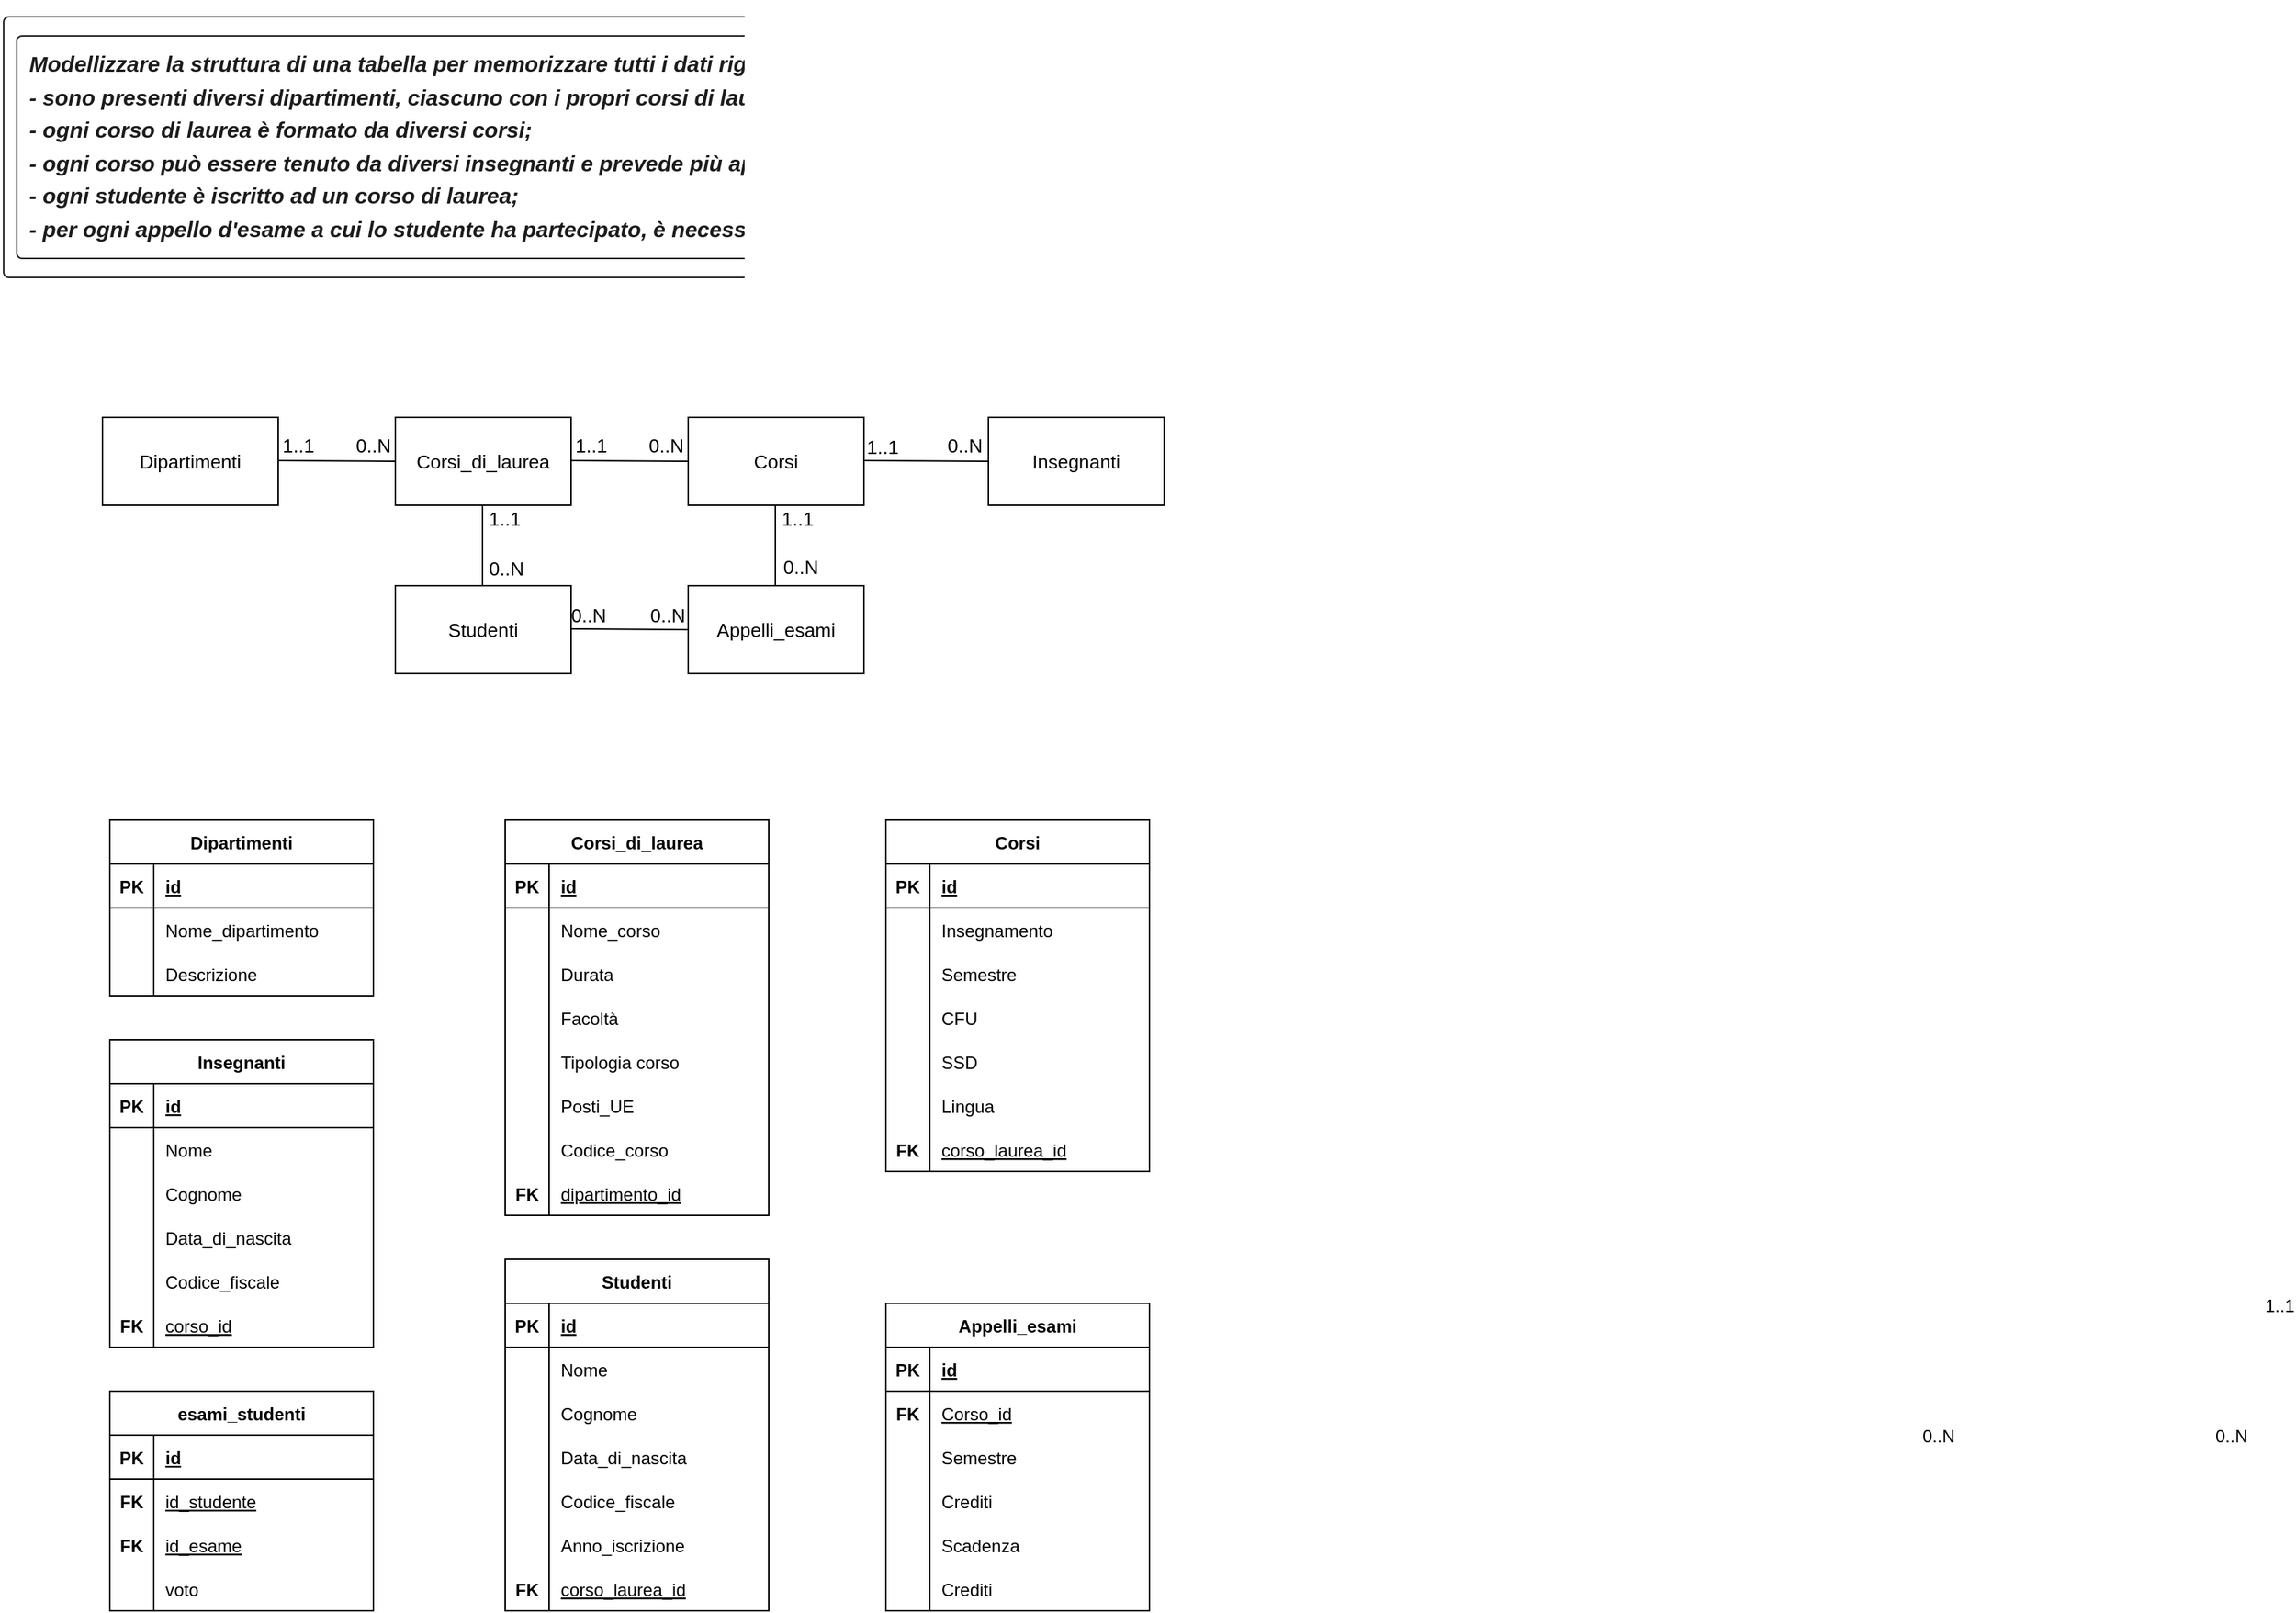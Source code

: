 <mxfile version="16.2.4" type="github"><diagram id="3vJoPEsGkjB1TqXVkIQj" name="Page-1"><mxGraphModel dx="1422" dy="705" grid="1" gridSize="10" guides="1" tooltips="1" connect="1" arrows="1" fold="1" page="1" pageScale="1" pageWidth="827" pageHeight="1169" math="0" shadow="0"><root><mxCell id="0"/><mxCell id="1" parent="0"/><mxCell id="lKMmhlpcM8oEDnLQY3LL-1" value="Dipartimenti" style="rounded=0;whiteSpace=wrap;html=1;fontSize=13;" vertex="1" parent="1"><mxGeometry x="125" y="285" width="120" height="60" as="geometry"/></mxCell><mxCell id="lKMmhlpcM8oEDnLQY3LL-2" value="Corsi" style="rounded=0;whiteSpace=wrap;html=1;fontSize=13;" vertex="1" parent="1"><mxGeometry x="525" y="285" width="120" height="60" as="geometry"/></mxCell><mxCell id="lKMmhlpcM8oEDnLQY3LL-3" value="Corsi_di_laurea" style="rounded=0;whiteSpace=wrap;html=1;fontSize=13;" vertex="1" parent="1"><mxGeometry x="325" y="285" width="120" height="60" as="geometry"/></mxCell><mxCell id="lKMmhlpcM8oEDnLQY3LL-4" value="Insegnanti" style="rounded=0;whiteSpace=wrap;html=1;fontSize=13;" vertex="1" parent="1"><mxGeometry x="730" y="285" width="120" height="60" as="geometry"/></mxCell><mxCell id="lKMmhlpcM8oEDnLQY3LL-8" value="" style="endArrow=none;html=1;rounded=0;fontSize=13;" edge="1" parent="1"><mxGeometry relative="1" as="geometry"><mxPoint x="245" y="314.5" as="sourcePoint"/><mxPoint x="325" y="315" as="targetPoint"/></mxGeometry></mxCell><mxCell id="lKMmhlpcM8oEDnLQY3LL-9" value="1..1" style="resizable=0;html=1;align=left;verticalAlign=bottom;fontSize=13;" connectable="0" vertex="1" parent="lKMmhlpcM8oEDnLQY3LL-8"><mxGeometry x="-1" relative="1" as="geometry"><mxPoint x="1" as="offset"/></mxGeometry></mxCell><mxCell id="lKMmhlpcM8oEDnLQY3LL-10" value="0..N" style="resizable=0;html=1;align=right;verticalAlign=bottom;fontSize=13;" connectable="0" vertex="1" parent="lKMmhlpcM8oEDnLQY3LL-8"><mxGeometry x="1" relative="1" as="geometry"><mxPoint x="-2" as="offset"/></mxGeometry></mxCell><mxCell id="lKMmhlpcM8oEDnLQY3LL-11" value="" style="endArrow=none;html=1;rounded=0;entryX=0;entryY=0.5;entryDx=0;entryDy=0;fontSize=13;" edge="1" parent="1" target="lKMmhlpcM8oEDnLQY3LL-4"><mxGeometry relative="1" as="geometry"><mxPoint x="645" y="314.5" as="sourcePoint"/><mxPoint x="725" y="315" as="targetPoint"/></mxGeometry></mxCell><mxCell id="lKMmhlpcM8oEDnLQY3LL-12" value="1..1" style="resizable=0;html=1;align=left;verticalAlign=bottom;" connectable="0" vertex="1" parent="lKMmhlpcM8oEDnLQY3LL-11"><mxGeometry x="-1" relative="1" as="geometry"><mxPoint x="955" y="586" as="offset"/></mxGeometry></mxCell><mxCell id="lKMmhlpcM8oEDnLQY3LL-13" value="0..N" style="resizable=0;html=1;align=right;verticalAlign=bottom;fontSize=13;" connectable="0" vertex="1" parent="lKMmhlpcM8oEDnLQY3LL-11"><mxGeometry x="1" relative="1" as="geometry"><mxPoint x="-3" as="offset"/></mxGeometry></mxCell><mxCell id="lKMmhlpcM8oEDnLQY3LL-14" value="" style="endArrow=none;html=1;rounded=0;fontSize=13;" edge="1" parent="1"><mxGeometry relative="1" as="geometry"><mxPoint x="445" y="314.5" as="sourcePoint"/><mxPoint x="525" y="315" as="targetPoint"/></mxGeometry></mxCell><mxCell id="lKMmhlpcM8oEDnLQY3LL-15" value="1..1" style="resizable=0;html=1;align=left;verticalAlign=bottom;fontSize=13;" connectable="0" vertex="1" parent="lKMmhlpcM8oEDnLQY3LL-14"><mxGeometry x="-1" relative="1" as="geometry"><mxPoint x="1" as="offset"/></mxGeometry></mxCell><mxCell id="lKMmhlpcM8oEDnLQY3LL-16" value="0..N" style="resizable=0;html=1;align=right;verticalAlign=bottom;fontSize=13;" connectable="0" vertex="1" parent="lKMmhlpcM8oEDnLQY3LL-14"><mxGeometry x="1" relative="1" as="geometry"><mxPoint x="-2" as="offset"/></mxGeometry></mxCell><mxCell id="lKMmhlpcM8oEDnLQY3LL-17" value="Dipartimenti" style="shape=table;startSize=30;container=1;collapsible=1;childLayout=tableLayout;fixedRows=1;rowLines=0;fontStyle=1;align=center;resizeLast=1;" vertex="1" parent="1"><mxGeometry x="130" y="560" width="180" height="120" as="geometry"/></mxCell><mxCell id="lKMmhlpcM8oEDnLQY3LL-18" value="" style="shape=tableRow;horizontal=0;startSize=0;swimlaneHead=0;swimlaneBody=0;fillColor=none;collapsible=0;dropTarget=0;points=[[0,0.5],[1,0.5]];portConstraint=eastwest;top=0;left=0;right=0;bottom=1;" vertex="1" parent="lKMmhlpcM8oEDnLQY3LL-17"><mxGeometry y="30" width="180" height="30" as="geometry"/></mxCell><mxCell id="lKMmhlpcM8oEDnLQY3LL-19" value="PK" style="shape=partialRectangle;connectable=0;fillColor=none;top=0;left=0;bottom=0;right=0;fontStyle=1;overflow=hidden;" vertex="1" parent="lKMmhlpcM8oEDnLQY3LL-18"><mxGeometry width="30" height="30" as="geometry"><mxRectangle width="30" height="30" as="alternateBounds"/></mxGeometry></mxCell><mxCell id="lKMmhlpcM8oEDnLQY3LL-20" value="id" style="shape=partialRectangle;connectable=0;fillColor=none;top=0;left=0;bottom=0;right=0;align=left;spacingLeft=6;fontStyle=5;overflow=hidden;" vertex="1" parent="lKMmhlpcM8oEDnLQY3LL-18"><mxGeometry x="30" width="150" height="30" as="geometry"><mxRectangle width="150" height="30" as="alternateBounds"/></mxGeometry></mxCell><mxCell id="lKMmhlpcM8oEDnLQY3LL-21" value="" style="shape=tableRow;horizontal=0;startSize=0;swimlaneHead=0;swimlaneBody=0;fillColor=none;collapsible=0;dropTarget=0;points=[[0,0.5],[1,0.5]];portConstraint=eastwest;top=0;left=0;right=0;bottom=0;" vertex="1" parent="lKMmhlpcM8oEDnLQY3LL-17"><mxGeometry y="60" width="180" height="30" as="geometry"/></mxCell><mxCell id="lKMmhlpcM8oEDnLQY3LL-22" value="" style="shape=partialRectangle;connectable=0;fillColor=none;top=0;left=0;bottom=0;right=0;editable=1;overflow=hidden;" vertex="1" parent="lKMmhlpcM8oEDnLQY3LL-21"><mxGeometry width="30" height="30" as="geometry"><mxRectangle width="30" height="30" as="alternateBounds"/></mxGeometry></mxCell><mxCell id="lKMmhlpcM8oEDnLQY3LL-23" value="Nome_dipartimento" style="shape=partialRectangle;connectable=0;fillColor=none;top=0;left=0;bottom=0;right=0;align=left;spacingLeft=6;overflow=hidden;" vertex="1" parent="lKMmhlpcM8oEDnLQY3LL-21"><mxGeometry x="30" width="150" height="30" as="geometry"><mxRectangle width="150" height="30" as="alternateBounds"/></mxGeometry></mxCell><mxCell id="lKMmhlpcM8oEDnLQY3LL-24" value="" style="shape=tableRow;horizontal=0;startSize=0;swimlaneHead=0;swimlaneBody=0;fillColor=none;collapsible=0;dropTarget=0;points=[[0,0.5],[1,0.5]];portConstraint=eastwest;top=0;left=0;right=0;bottom=0;" vertex="1" parent="lKMmhlpcM8oEDnLQY3LL-17"><mxGeometry y="90" width="180" height="30" as="geometry"/></mxCell><mxCell id="lKMmhlpcM8oEDnLQY3LL-25" value="" style="shape=partialRectangle;connectable=0;fillColor=none;top=0;left=0;bottom=0;right=0;editable=1;overflow=hidden;" vertex="1" parent="lKMmhlpcM8oEDnLQY3LL-24"><mxGeometry width="30" height="30" as="geometry"><mxRectangle width="30" height="30" as="alternateBounds"/></mxGeometry></mxCell><mxCell id="lKMmhlpcM8oEDnLQY3LL-26" value="Descrizione" style="shape=partialRectangle;connectable=0;fillColor=none;top=0;left=0;bottom=0;right=0;align=left;spacingLeft=6;overflow=hidden;" vertex="1" parent="lKMmhlpcM8oEDnLQY3LL-24"><mxGeometry x="30" width="150" height="30" as="geometry"><mxRectangle width="150" height="30" as="alternateBounds"/></mxGeometry></mxCell><mxCell id="lKMmhlpcM8oEDnLQY3LL-30" value="Corsi_di_laurea" style="shape=table;startSize=30;container=1;collapsible=1;childLayout=tableLayout;fixedRows=1;rowLines=0;fontStyle=1;align=center;resizeLast=1;" vertex="1" parent="1"><mxGeometry x="400" y="560" width="180" height="270" as="geometry"/></mxCell><mxCell id="lKMmhlpcM8oEDnLQY3LL-31" value="" style="shape=tableRow;horizontal=0;startSize=0;swimlaneHead=0;swimlaneBody=0;fillColor=none;collapsible=0;dropTarget=0;points=[[0,0.5],[1,0.5]];portConstraint=eastwest;top=0;left=0;right=0;bottom=1;" vertex="1" parent="lKMmhlpcM8oEDnLQY3LL-30"><mxGeometry y="30" width="180" height="30" as="geometry"/></mxCell><mxCell id="lKMmhlpcM8oEDnLQY3LL-32" value="PK" style="shape=partialRectangle;connectable=0;fillColor=none;top=0;left=0;bottom=0;right=0;fontStyle=1;overflow=hidden;" vertex="1" parent="lKMmhlpcM8oEDnLQY3LL-31"><mxGeometry width="30" height="30" as="geometry"><mxRectangle width="30" height="30" as="alternateBounds"/></mxGeometry></mxCell><mxCell id="lKMmhlpcM8oEDnLQY3LL-33" value="id" style="shape=partialRectangle;connectable=0;fillColor=none;top=0;left=0;bottom=0;right=0;align=left;spacingLeft=6;fontStyle=5;overflow=hidden;" vertex="1" parent="lKMmhlpcM8oEDnLQY3LL-31"><mxGeometry x="30" width="150" height="30" as="geometry"><mxRectangle width="150" height="30" as="alternateBounds"/></mxGeometry></mxCell><mxCell id="lKMmhlpcM8oEDnLQY3LL-34" value="" style="shape=tableRow;horizontal=0;startSize=0;swimlaneHead=0;swimlaneBody=0;fillColor=none;collapsible=0;dropTarget=0;points=[[0,0.5],[1,0.5]];portConstraint=eastwest;top=0;left=0;right=0;bottom=0;" vertex="1" parent="lKMmhlpcM8oEDnLQY3LL-30"><mxGeometry y="60" width="180" height="30" as="geometry"/></mxCell><mxCell id="lKMmhlpcM8oEDnLQY3LL-35" value="" style="shape=partialRectangle;connectable=0;fillColor=none;top=0;left=0;bottom=0;right=0;editable=1;overflow=hidden;" vertex="1" parent="lKMmhlpcM8oEDnLQY3LL-34"><mxGeometry width="30" height="30" as="geometry"><mxRectangle width="30" height="30" as="alternateBounds"/></mxGeometry></mxCell><mxCell id="lKMmhlpcM8oEDnLQY3LL-36" value="Nome_corso" style="shape=partialRectangle;connectable=0;fillColor=none;top=0;left=0;bottom=0;right=0;align=left;spacingLeft=6;overflow=hidden;" vertex="1" parent="lKMmhlpcM8oEDnLQY3LL-34"><mxGeometry x="30" width="150" height="30" as="geometry"><mxRectangle width="150" height="30" as="alternateBounds"/></mxGeometry></mxCell><mxCell id="lKMmhlpcM8oEDnLQY3LL-37" value="" style="shape=tableRow;horizontal=0;startSize=0;swimlaneHead=0;swimlaneBody=0;fillColor=none;collapsible=0;dropTarget=0;points=[[0,0.5],[1,0.5]];portConstraint=eastwest;top=0;left=0;right=0;bottom=0;" vertex="1" parent="lKMmhlpcM8oEDnLQY3LL-30"><mxGeometry y="90" width="180" height="30" as="geometry"/></mxCell><mxCell id="lKMmhlpcM8oEDnLQY3LL-38" value="" style="shape=partialRectangle;connectable=0;fillColor=none;top=0;left=0;bottom=0;right=0;editable=1;overflow=hidden;" vertex="1" parent="lKMmhlpcM8oEDnLQY3LL-37"><mxGeometry width="30" height="30" as="geometry"><mxRectangle width="30" height="30" as="alternateBounds"/></mxGeometry></mxCell><mxCell id="lKMmhlpcM8oEDnLQY3LL-39" value="Durata" style="shape=partialRectangle;connectable=0;fillColor=none;top=0;left=0;bottom=0;right=0;align=left;spacingLeft=6;overflow=hidden;" vertex="1" parent="lKMmhlpcM8oEDnLQY3LL-37"><mxGeometry x="30" width="150" height="30" as="geometry"><mxRectangle width="150" height="30" as="alternateBounds"/></mxGeometry></mxCell><mxCell id="lKMmhlpcM8oEDnLQY3LL-40" value="" style="shape=tableRow;horizontal=0;startSize=0;swimlaneHead=0;swimlaneBody=0;fillColor=none;collapsible=0;dropTarget=0;points=[[0,0.5],[1,0.5]];portConstraint=eastwest;top=0;left=0;right=0;bottom=0;" vertex="1" parent="lKMmhlpcM8oEDnLQY3LL-30"><mxGeometry y="120" width="180" height="30" as="geometry"/></mxCell><mxCell id="lKMmhlpcM8oEDnLQY3LL-41" value="" style="shape=partialRectangle;connectable=0;fillColor=none;top=0;left=0;bottom=0;right=0;editable=1;overflow=hidden;" vertex="1" parent="lKMmhlpcM8oEDnLQY3LL-40"><mxGeometry width="30" height="30" as="geometry"><mxRectangle width="30" height="30" as="alternateBounds"/></mxGeometry></mxCell><mxCell id="lKMmhlpcM8oEDnLQY3LL-42" value="Facoltà" style="shape=partialRectangle;connectable=0;fillColor=none;top=0;left=0;bottom=0;right=0;align=left;spacingLeft=6;overflow=hidden;" vertex="1" parent="lKMmhlpcM8oEDnLQY3LL-40"><mxGeometry x="30" width="150" height="30" as="geometry"><mxRectangle width="150" height="30" as="alternateBounds"/></mxGeometry></mxCell><mxCell id="lKMmhlpcM8oEDnLQY3LL-153" value="" style="shape=tableRow;horizontal=0;startSize=0;swimlaneHead=0;swimlaneBody=0;fillColor=none;collapsible=0;dropTarget=0;points=[[0,0.5],[1,0.5]];portConstraint=eastwest;top=0;left=0;right=0;bottom=0;" vertex="1" parent="lKMmhlpcM8oEDnLQY3LL-30"><mxGeometry y="150" width="180" height="30" as="geometry"/></mxCell><mxCell id="lKMmhlpcM8oEDnLQY3LL-154" value="" style="shape=partialRectangle;connectable=0;fillColor=none;top=0;left=0;bottom=0;right=0;editable=1;overflow=hidden;" vertex="1" parent="lKMmhlpcM8oEDnLQY3LL-153"><mxGeometry width="30" height="30" as="geometry"><mxRectangle width="30" height="30" as="alternateBounds"/></mxGeometry></mxCell><mxCell id="lKMmhlpcM8oEDnLQY3LL-155" value="Tipologia corso" style="shape=partialRectangle;connectable=0;fillColor=none;top=0;left=0;bottom=0;right=0;align=left;spacingLeft=6;overflow=hidden;" vertex="1" parent="lKMmhlpcM8oEDnLQY3LL-153"><mxGeometry x="30" width="150" height="30" as="geometry"><mxRectangle width="150" height="30" as="alternateBounds"/></mxGeometry></mxCell><mxCell id="lKMmhlpcM8oEDnLQY3LL-156" value="" style="shape=tableRow;horizontal=0;startSize=0;swimlaneHead=0;swimlaneBody=0;fillColor=none;collapsible=0;dropTarget=0;points=[[0,0.5],[1,0.5]];portConstraint=eastwest;top=0;left=0;right=0;bottom=0;" vertex="1" parent="lKMmhlpcM8oEDnLQY3LL-30"><mxGeometry y="180" width="180" height="30" as="geometry"/></mxCell><mxCell id="lKMmhlpcM8oEDnLQY3LL-157" value="" style="shape=partialRectangle;connectable=0;fillColor=none;top=0;left=0;bottom=0;right=0;editable=1;overflow=hidden;" vertex="1" parent="lKMmhlpcM8oEDnLQY3LL-156"><mxGeometry width="30" height="30" as="geometry"><mxRectangle width="30" height="30" as="alternateBounds"/></mxGeometry></mxCell><mxCell id="lKMmhlpcM8oEDnLQY3LL-158" value="Posti_UE" style="shape=partialRectangle;connectable=0;fillColor=none;top=0;left=0;bottom=0;right=0;align=left;spacingLeft=6;overflow=hidden;" vertex="1" parent="lKMmhlpcM8oEDnLQY3LL-156"><mxGeometry x="30" width="150" height="30" as="geometry"><mxRectangle width="150" height="30" as="alternateBounds"/></mxGeometry></mxCell><mxCell id="lKMmhlpcM8oEDnLQY3LL-159" value="" style="shape=tableRow;horizontal=0;startSize=0;swimlaneHead=0;swimlaneBody=0;fillColor=none;collapsible=0;dropTarget=0;points=[[0,0.5],[1,0.5]];portConstraint=eastwest;top=0;left=0;right=0;bottom=0;" vertex="1" parent="lKMmhlpcM8oEDnLQY3LL-30"><mxGeometry y="210" width="180" height="30" as="geometry"/></mxCell><mxCell id="lKMmhlpcM8oEDnLQY3LL-160" value="" style="shape=partialRectangle;connectable=0;fillColor=none;top=0;left=0;bottom=0;right=0;editable=1;overflow=hidden;" vertex="1" parent="lKMmhlpcM8oEDnLQY3LL-159"><mxGeometry width="30" height="30" as="geometry"><mxRectangle width="30" height="30" as="alternateBounds"/></mxGeometry></mxCell><mxCell id="lKMmhlpcM8oEDnLQY3LL-161" value="Codice_corso" style="shape=partialRectangle;connectable=0;fillColor=none;top=0;left=0;bottom=0;right=0;align=left;spacingLeft=6;overflow=hidden;" vertex="1" parent="lKMmhlpcM8oEDnLQY3LL-159"><mxGeometry x="30" width="150" height="30" as="geometry"><mxRectangle width="150" height="30" as="alternateBounds"/></mxGeometry></mxCell><mxCell id="lKMmhlpcM8oEDnLQY3LL-162" value="" style="shape=tableRow;horizontal=0;startSize=0;swimlaneHead=0;swimlaneBody=0;fillColor=none;collapsible=0;dropTarget=0;points=[[0,0.5],[1,0.5]];portConstraint=eastwest;top=0;left=0;right=0;bottom=0;" vertex="1" parent="lKMmhlpcM8oEDnLQY3LL-30"><mxGeometry y="240" width="180" height="30" as="geometry"/></mxCell><mxCell id="lKMmhlpcM8oEDnLQY3LL-163" value="FK" style="shape=partialRectangle;connectable=0;fillColor=none;top=0;left=0;bottom=0;right=0;editable=1;overflow=hidden;fontStyle=1" vertex="1" parent="lKMmhlpcM8oEDnLQY3LL-162"><mxGeometry width="30" height="30" as="geometry"><mxRectangle width="30" height="30" as="alternateBounds"/></mxGeometry></mxCell><mxCell id="lKMmhlpcM8oEDnLQY3LL-164" value="dipartimento_id" style="shape=partialRectangle;connectable=0;fillColor=none;top=0;left=0;bottom=0;right=0;align=left;spacingLeft=6;overflow=hidden;fontStyle=4" vertex="1" parent="lKMmhlpcM8oEDnLQY3LL-162"><mxGeometry x="30" width="150" height="30" as="geometry"><mxRectangle width="150" height="30" as="alternateBounds"/></mxGeometry></mxCell><mxCell id="lKMmhlpcM8oEDnLQY3LL-43" value="Corsi" style="shape=table;startSize=30;container=1;collapsible=1;childLayout=tableLayout;fixedRows=1;rowLines=0;fontStyle=1;align=center;resizeLast=1;" vertex="1" parent="1"><mxGeometry x="660" y="560" width="180" height="240" as="geometry"/></mxCell><mxCell id="lKMmhlpcM8oEDnLQY3LL-44" value="" style="shape=tableRow;horizontal=0;startSize=0;swimlaneHead=0;swimlaneBody=0;fillColor=none;collapsible=0;dropTarget=0;points=[[0,0.5],[1,0.5]];portConstraint=eastwest;top=0;left=0;right=0;bottom=1;" vertex="1" parent="lKMmhlpcM8oEDnLQY3LL-43"><mxGeometry y="30" width="180" height="30" as="geometry"/></mxCell><mxCell id="lKMmhlpcM8oEDnLQY3LL-45" value="PK" style="shape=partialRectangle;connectable=0;fillColor=none;top=0;left=0;bottom=0;right=0;fontStyle=1;overflow=hidden;" vertex="1" parent="lKMmhlpcM8oEDnLQY3LL-44"><mxGeometry width="30" height="30" as="geometry"><mxRectangle width="30" height="30" as="alternateBounds"/></mxGeometry></mxCell><mxCell id="lKMmhlpcM8oEDnLQY3LL-46" value="id" style="shape=partialRectangle;connectable=0;fillColor=none;top=0;left=0;bottom=0;right=0;align=left;spacingLeft=6;fontStyle=5;overflow=hidden;" vertex="1" parent="lKMmhlpcM8oEDnLQY3LL-44"><mxGeometry x="30" width="150" height="30" as="geometry"><mxRectangle width="150" height="30" as="alternateBounds"/></mxGeometry></mxCell><mxCell id="lKMmhlpcM8oEDnLQY3LL-47" value="" style="shape=tableRow;horizontal=0;startSize=0;swimlaneHead=0;swimlaneBody=0;fillColor=none;collapsible=0;dropTarget=0;points=[[0,0.5],[1,0.5]];portConstraint=eastwest;top=0;left=0;right=0;bottom=0;" vertex="1" parent="lKMmhlpcM8oEDnLQY3LL-43"><mxGeometry y="60" width="180" height="30" as="geometry"/></mxCell><mxCell id="lKMmhlpcM8oEDnLQY3LL-48" value="" style="shape=partialRectangle;connectable=0;fillColor=none;top=0;left=0;bottom=0;right=0;editable=1;overflow=hidden;" vertex="1" parent="lKMmhlpcM8oEDnLQY3LL-47"><mxGeometry width="30" height="30" as="geometry"><mxRectangle width="30" height="30" as="alternateBounds"/></mxGeometry></mxCell><mxCell id="lKMmhlpcM8oEDnLQY3LL-49" value="Insegnamento" style="shape=partialRectangle;connectable=0;fillColor=none;top=0;left=0;bottom=0;right=0;align=left;spacingLeft=6;overflow=hidden;" vertex="1" parent="lKMmhlpcM8oEDnLQY3LL-47"><mxGeometry x="30" width="150" height="30" as="geometry"><mxRectangle width="150" height="30" as="alternateBounds"/></mxGeometry></mxCell><mxCell id="lKMmhlpcM8oEDnLQY3LL-50" value="" style="shape=tableRow;horizontal=0;startSize=0;swimlaneHead=0;swimlaneBody=0;fillColor=none;collapsible=0;dropTarget=0;points=[[0,0.5],[1,0.5]];portConstraint=eastwest;top=0;left=0;right=0;bottom=0;" vertex="1" parent="lKMmhlpcM8oEDnLQY3LL-43"><mxGeometry y="90" width="180" height="30" as="geometry"/></mxCell><mxCell id="lKMmhlpcM8oEDnLQY3LL-51" value="" style="shape=partialRectangle;connectable=0;fillColor=none;top=0;left=0;bottom=0;right=0;editable=1;overflow=hidden;" vertex="1" parent="lKMmhlpcM8oEDnLQY3LL-50"><mxGeometry width="30" height="30" as="geometry"><mxRectangle width="30" height="30" as="alternateBounds"/></mxGeometry></mxCell><mxCell id="lKMmhlpcM8oEDnLQY3LL-52" value="Semestre" style="shape=partialRectangle;connectable=0;fillColor=none;top=0;left=0;bottom=0;right=0;align=left;spacingLeft=6;overflow=hidden;" vertex="1" parent="lKMmhlpcM8oEDnLQY3LL-50"><mxGeometry x="30" width="150" height="30" as="geometry"><mxRectangle width="150" height="30" as="alternateBounds"/></mxGeometry></mxCell><mxCell id="lKMmhlpcM8oEDnLQY3LL-53" value="" style="shape=tableRow;horizontal=0;startSize=0;swimlaneHead=0;swimlaneBody=0;fillColor=none;collapsible=0;dropTarget=0;points=[[0,0.5],[1,0.5]];portConstraint=eastwest;top=0;left=0;right=0;bottom=0;" vertex="1" parent="lKMmhlpcM8oEDnLQY3LL-43"><mxGeometry y="120" width="180" height="30" as="geometry"/></mxCell><mxCell id="lKMmhlpcM8oEDnLQY3LL-54" value="" style="shape=partialRectangle;connectable=0;fillColor=none;top=0;left=0;bottom=0;right=0;editable=1;overflow=hidden;" vertex="1" parent="lKMmhlpcM8oEDnLQY3LL-53"><mxGeometry width="30" height="30" as="geometry"><mxRectangle width="30" height="30" as="alternateBounds"/></mxGeometry></mxCell><mxCell id="lKMmhlpcM8oEDnLQY3LL-55" value="CFU" style="shape=partialRectangle;connectable=0;fillColor=none;top=0;left=0;bottom=0;right=0;align=left;spacingLeft=6;overflow=hidden;" vertex="1" parent="lKMmhlpcM8oEDnLQY3LL-53"><mxGeometry x="30" width="150" height="30" as="geometry"><mxRectangle width="150" height="30" as="alternateBounds"/></mxGeometry></mxCell><mxCell id="lKMmhlpcM8oEDnLQY3LL-165" value="" style="shape=tableRow;horizontal=0;startSize=0;swimlaneHead=0;swimlaneBody=0;fillColor=none;collapsible=0;dropTarget=0;points=[[0,0.5],[1,0.5]];portConstraint=eastwest;top=0;left=0;right=0;bottom=0;" vertex="1" parent="lKMmhlpcM8oEDnLQY3LL-43"><mxGeometry y="150" width="180" height="30" as="geometry"/></mxCell><mxCell id="lKMmhlpcM8oEDnLQY3LL-166" value="" style="shape=partialRectangle;connectable=0;fillColor=none;top=0;left=0;bottom=0;right=0;editable=1;overflow=hidden;" vertex="1" parent="lKMmhlpcM8oEDnLQY3LL-165"><mxGeometry width="30" height="30" as="geometry"><mxRectangle width="30" height="30" as="alternateBounds"/></mxGeometry></mxCell><mxCell id="lKMmhlpcM8oEDnLQY3LL-167" value="SSD" style="shape=partialRectangle;connectable=0;fillColor=none;top=0;left=0;bottom=0;right=0;align=left;spacingLeft=6;overflow=hidden;" vertex="1" parent="lKMmhlpcM8oEDnLQY3LL-165"><mxGeometry x="30" width="150" height="30" as="geometry"><mxRectangle width="150" height="30" as="alternateBounds"/></mxGeometry></mxCell><mxCell id="lKMmhlpcM8oEDnLQY3LL-168" value="" style="shape=tableRow;horizontal=0;startSize=0;swimlaneHead=0;swimlaneBody=0;fillColor=none;collapsible=0;dropTarget=0;points=[[0,0.5],[1,0.5]];portConstraint=eastwest;top=0;left=0;right=0;bottom=0;" vertex="1" parent="lKMmhlpcM8oEDnLQY3LL-43"><mxGeometry y="180" width="180" height="30" as="geometry"/></mxCell><mxCell id="lKMmhlpcM8oEDnLQY3LL-169" value="" style="shape=partialRectangle;connectable=0;fillColor=none;top=0;left=0;bottom=0;right=0;editable=1;overflow=hidden;" vertex="1" parent="lKMmhlpcM8oEDnLQY3LL-168"><mxGeometry width="30" height="30" as="geometry"><mxRectangle width="30" height="30" as="alternateBounds"/></mxGeometry></mxCell><mxCell id="lKMmhlpcM8oEDnLQY3LL-170" value="Lingua" style="shape=partialRectangle;connectable=0;fillColor=none;top=0;left=0;bottom=0;right=0;align=left;spacingLeft=6;overflow=hidden;" vertex="1" parent="lKMmhlpcM8oEDnLQY3LL-168"><mxGeometry x="30" width="150" height="30" as="geometry"><mxRectangle width="150" height="30" as="alternateBounds"/></mxGeometry></mxCell><mxCell id="lKMmhlpcM8oEDnLQY3LL-171" value="" style="shape=tableRow;horizontal=0;startSize=0;swimlaneHead=0;swimlaneBody=0;fillColor=none;collapsible=0;dropTarget=0;points=[[0,0.5],[1,0.5]];portConstraint=eastwest;top=0;left=0;right=0;bottom=0;" vertex="1" parent="lKMmhlpcM8oEDnLQY3LL-43"><mxGeometry y="210" width="180" height="30" as="geometry"/></mxCell><mxCell id="lKMmhlpcM8oEDnLQY3LL-172" value="FK" style="shape=partialRectangle;connectable=0;fillColor=none;top=0;left=0;bottom=0;right=0;editable=1;overflow=hidden;fontStyle=1" vertex="1" parent="lKMmhlpcM8oEDnLQY3LL-171"><mxGeometry width="30" height="30" as="geometry"><mxRectangle width="30" height="30" as="alternateBounds"/></mxGeometry></mxCell><mxCell id="lKMmhlpcM8oEDnLQY3LL-173" value="corso_laurea_id" style="shape=partialRectangle;connectable=0;fillColor=none;top=0;left=0;bottom=0;right=0;align=left;spacingLeft=6;overflow=hidden;fontStyle=4" vertex="1" parent="lKMmhlpcM8oEDnLQY3LL-171"><mxGeometry x="30" width="150" height="30" as="geometry"><mxRectangle width="150" height="30" as="alternateBounds"/></mxGeometry></mxCell><mxCell id="lKMmhlpcM8oEDnLQY3LL-56" value="Appelli_esami" style="shape=table;startSize=30;container=1;collapsible=1;childLayout=tableLayout;fixedRows=1;rowLines=0;fontStyle=1;align=center;resizeLast=1;" vertex="1" parent="1"><mxGeometry x="660" y="890" width="180" height="210" as="geometry"/></mxCell><mxCell id="lKMmhlpcM8oEDnLQY3LL-57" value="" style="shape=tableRow;horizontal=0;startSize=0;swimlaneHead=0;swimlaneBody=0;fillColor=none;collapsible=0;dropTarget=0;points=[[0,0.5],[1,0.5]];portConstraint=eastwest;top=0;left=0;right=0;bottom=1;" vertex="1" parent="lKMmhlpcM8oEDnLQY3LL-56"><mxGeometry y="30" width="180" height="30" as="geometry"/></mxCell><mxCell id="lKMmhlpcM8oEDnLQY3LL-58" value="PK" style="shape=partialRectangle;connectable=0;fillColor=none;top=0;left=0;bottom=0;right=0;fontStyle=1;overflow=hidden;" vertex="1" parent="lKMmhlpcM8oEDnLQY3LL-57"><mxGeometry width="30" height="30" as="geometry"><mxRectangle width="30" height="30" as="alternateBounds"/></mxGeometry></mxCell><mxCell id="lKMmhlpcM8oEDnLQY3LL-59" value="id" style="shape=partialRectangle;connectable=0;fillColor=none;top=0;left=0;bottom=0;right=0;align=left;spacingLeft=6;fontStyle=5;overflow=hidden;" vertex="1" parent="lKMmhlpcM8oEDnLQY3LL-57"><mxGeometry x="30" width="150" height="30" as="geometry"><mxRectangle width="150" height="30" as="alternateBounds"/></mxGeometry></mxCell><mxCell id="lKMmhlpcM8oEDnLQY3LL-60" value="" style="shape=tableRow;horizontal=0;startSize=0;swimlaneHead=0;swimlaneBody=0;fillColor=none;collapsible=0;dropTarget=0;points=[[0,0.5],[1,0.5]];portConstraint=eastwest;top=0;left=0;right=0;bottom=0;" vertex="1" parent="lKMmhlpcM8oEDnLQY3LL-56"><mxGeometry y="60" width="180" height="30" as="geometry"/></mxCell><mxCell id="lKMmhlpcM8oEDnLQY3LL-61" value="FK" style="shape=partialRectangle;connectable=0;fillColor=none;top=0;left=0;bottom=0;right=0;editable=1;overflow=hidden;fontStyle=1" vertex="1" parent="lKMmhlpcM8oEDnLQY3LL-60"><mxGeometry width="30" height="30" as="geometry"><mxRectangle width="30" height="30" as="alternateBounds"/></mxGeometry></mxCell><mxCell id="lKMmhlpcM8oEDnLQY3LL-62" value="Corso_id" style="shape=partialRectangle;connectable=0;fillColor=none;top=0;left=0;bottom=0;right=0;align=left;spacingLeft=6;overflow=hidden;fontStyle=4" vertex="1" parent="lKMmhlpcM8oEDnLQY3LL-60"><mxGeometry x="30" width="150" height="30" as="geometry"><mxRectangle width="150" height="30" as="alternateBounds"/></mxGeometry></mxCell><mxCell id="lKMmhlpcM8oEDnLQY3LL-63" value="" style="shape=tableRow;horizontal=0;startSize=0;swimlaneHead=0;swimlaneBody=0;fillColor=none;collapsible=0;dropTarget=0;points=[[0,0.5],[1,0.5]];portConstraint=eastwest;top=0;left=0;right=0;bottom=0;" vertex="1" parent="lKMmhlpcM8oEDnLQY3LL-56"><mxGeometry y="90" width="180" height="30" as="geometry"/></mxCell><mxCell id="lKMmhlpcM8oEDnLQY3LL-64" value="" style="shape=partialRectangle;connectable=0;fillColor=none;top=0;left=0;bottom=0;right=0;editable=1;overflow=hidden;" vertex="1" parent="lKMmhlpcM8oEDnLQY3LL-63"><mxGeometry width="30" height="30" as="geometry"><mxRectangle width="30" height="30" as="alternateBounds"/></mxGeometry></mxCell><mxCell id="lKMmhlpcM8oEDnLQY3LL-65" value="Semestre" style="shape=partialRectangle;connectable=0;fillColor=none;top=0;left=0;bottom=0;right=0;align=left;spacingLeft=6;overflow=hidden;" vertex="1" parent="lKMmhlpcM8oEDnLQY3LL-63"><mxGeometry x="30" width="150" height="30" as="geometry"><mxRectangle width="150" height="30" as="alternateBounds"/></mxGeometry></mxCell><mxCell id="lKMmhlpcM8oEDnLQY3LL-66" value="" style="shape=tableRow;horizontal=0;startSize=0;swimlaneHead=0;swimlaneBody=0;fillColor=none;collapsible=0;dropTarget=0;points=[[0,0.5],[1,0.5]];portConstraint=eastwest;top=0;left=0;right=0;bottom=0;" vertex="1" parent="lKMmhlpcM8oEDnLQY3LL-56"><mxGeometry y="120" width="180" height="30" as="geometry"/></mxCell><mxCell id="lKMmhlpcM8oEDnLQY3LL-67" value="" style="shape=partialRectangle;connectable=0;fillColor=none;top=0;left=0;bottom=0;right=0;editable=1;overflow=hidden;" vertex="1" parent="lKMmhlpcM8oEDnLQY3LL-66"><mxGeometry width="30" height="30" as="geometry"><mxRectangle width="30" height="30" as="alternateBounds"/></mxGeometry></mxCell><mxCell id="lKMmhlpcM8oEDnLQY3LL-68" value="Crediti" style="shape=partialRectangle;connectable=0;fillColor=none;top=0;left=0;bottom=0;right=0;align=left;spacingLeft=6;overflow=hidden;" vertex="1" parent="lKMmhlpcM8oEDnLQY3LL-66"><mxGeometry x="30" width="150" height="30" as="geometry"><mxRectangle width="150" height="30" as="alternateBounds"/></mxGeometry></mxCell><mxCell id="lKMmhlpcM8oEDnLQY3LL-191" value="" style="shape=tableRow;horizontal=0;startSize=0;swimlaneHead=0;swimlaneBody=0;fillColor=none;collapsible=0;dropTarget=0;points=[[0,0.5],[1,0.5]];portConstraint=eastwest;top=0;left=0;right=0;bottom=0;" vertex="1" parent="lKMmhlpcM8oEDnLQY3LL-56"><mxGeometry y="150" width="180" height="30" as="geometry"/></mxCell><mxCell id="lKMmhlpcM8oEDnLQY3LL-192" value="" style="shape=partialRectangle;connectable=0;fillColor=none;top=0;left=0;bottom=0;right=0;editable=1;overflow=hidden;" vertex="1" parent="lKMmhlpcM8oEDnLQY3LL-191"><mxGeometry width="30" height="30" as="geometry"><mxRectangle width="30" height="30" as="alternateBounds"/></mxGeometry></mxCell><mxCell id="lKMmhlpcM8oEDnLQY3LL-193" value="Scadenza" style="shape=partialRectangle;connectable=0;fillColor=none;top=0;left=0;bottom=0;right=0;align=left;spacingLeft=6;overflow=hidden;" vertex="1" parent="lKMmhlpcM8oEDnLQY3LL-191"><mxGeometry x="30" width="150" height="30" as="geometry"><mxRectangle width="150" height="30" as="alternateBounds"/></mxGeometry></mxCell><mxCell id="lKMmhlpcM8oEDnLQY3LL-194" value="" style="shape=tableRow;horizontal=0;startSize=0;swimlaneHead=0;swimlaneBody=0;fillColor=none;collapsible=0;dropTarget=0;points=[[0,0.5],[1,0.5]];portConstraint=eastwest;top=0;left=0;right=0;bottom=0;" vertex="1" parent="lKMmhlpcM8oEDnLQY3LL-56"><mxGeometry y="180" width="180" height="30" as="geometry"/></mxCell><mxCell id="lKMmhlpcM8oEDnLQY3LL-195" value="" style="shape=partialRectangle;connectable=0;fillColor=none;top=0;left=0;bottom=0;right=0;editable=1;overflow=hidden;" vertex="1" parent="lKMmhlpcM8oEDnLQY3LL-194"><mxGeometry width="30" height="30" as="geometry"><mxRectangle width="30" height="30" as="alternateBounds"/></mxGeometry></mxCell><mxCell id="lKMmhlpcM8oEDnLQY3LL-196" value="Crediti" style="shape=partialRectangle;connectable=0;fillColor=none;top=0;left=0;bottom=0;right=0;align=left;spacingLeft=6;overflow=hidden;" vertex="1" parent="lKMmhlpcM8oEDnLQY3LL-194"><mxGeometry x="30" width="150" height="30" as="geometry"><mxRectangle width="150" height="30" as="alternateBounds"/></mxGeometry></mxCell><mxCell id="lKMmhlpcM8oEDnLQY3LL-70" value="&lt;pre class=&quot;c-mrkdwn__pre&quot; style=&quot;box-sizing: inherit ; margin: 4px 0px ; padding: 8px ; line-height: 1.5 ; overflow-wrap: break-word ; word-break: normal ; border: 1px solid ; border-radius: 4px ; color: rgb(29 , 28 , 29) ; font-weight: 400 ; letter-spacing: normal ; text-indent: 0px ; text-transform: none ; word-spacing: 0px ; font-size: 15px&quot;&gt;&lt;h4 style=&quot;box-sizing: inherit ; margin-top: 4px ; margin-bottom: 4px ; padding: 8px ; line-height: 1.5 ; overflow-wrap: break-word ; word-break: normal ; border: 1px solid ; border-radius: 4px&quot;&gt;&lt;i style=&quot;line-height: 1.5&quot;&gt;&lt;font face=&quot;Helvetica&quot;&gt;Modellizzare la struttura di una tabella per memorizzare tutti i dati riguardanti una università:&lt;br&gt;- sono presenti diversi dipartimenti, ciascuno con i propri corsi di laurea;&lt;br&gt;- ogni corso di laurea è formato da diversi corsi;&lt;br&gt;- ogni corso può essere tenuto da diversi insegnanti e prevede più appelli d'esame;&lt;br&gt;- ogni studente è iscritto ad un corso di laurea;&lt;br&gt;- per ogni appello d'esame a cui lo studente ha partecipato, è necessario memorizzare il voto ottenuto, anche se non sufficiente&lt;/font&gt;&lt;/i&gt;&lt;/h4&gt;&lt;/pre&gt;" style="text;whiteSpace=wrap;html=1;align=left;" vertex="1" parent="1"><mxGeometry x="55" width="870" height="170" as="geometry"/></mxCell><mxCell id="lKMmhlpcM8oEDnLQY3LL-73" value="" style="endArrow=none;html=1;rounded=0;fontSize=13;" edge="1" parent="1"><mxGeometry relative="1" as="geometry"><mxPoint x="584.5" y="345" as="sourcePoint"/><mxPoint x="584.5" y="400.5" as="targetPoint"/></mxGeometry></mxCell><mxCell id="lKMmhlpcM8oEDnLQY3LL-74" value="1..1" style="resizable=0;html=1;align=left;verticalAlign=bottom;fontSize=13;" connectable="0" vertex="1" parent="lKMmhlpcM8oEDnLQY3LL-73"><mxGeometry x="-1" relative="1" as="geometry"><mxPoint x="2" y="19" as="offset"/></mxGeometry></mxCell><mxCell id="lKMmhlpcM8oEDnLQY3LL-75" value="0..N" style="resizable=0;html=1;align=right;verticalAlign=bottom;" connectable="0" vertex="1" parent="lKMmhlpcM8oEDnLQY3LL-73"><mxGeometry x="1" relative="1" as="geometry"><mxPoint x="1006" y="589" as="offset"/></mxGeometry></mxCell><mxCell id="lKMmhlpcM8oEDnLQY3LL-76" value="Appelli_esami" style="rounded=0;whiteSpace=wrap;html=1;fontSize=13;" vertex="1" parent="1"><mxGeometry x="525" y="400" width="120" height="60" as="geometry"/></mxCell><mxCell id="lKMmhlpcM8oEDnLQY3LL-78" value="Studenti" style="rounded=0;whiteSpace=wrap;html=1;fontSize=13;" vertex="1" parent="1"><mxGeometry x="325" y="400" width="120" height="60" as="geometry"/></mxCell><mxCell id="lKMmhlpcM8oEDnLQY3LL-79" value="" style="endArrow=none;html=1;rounded=0;fontSize=13;" edge="1" parent="1"><mxGeometry relative="1" as="geometry"><mxPoint x="384.5" y="345" as="sourcePoint"/><mxPoint x="384.5" y="400.5" as="targetPoint"/></mxGeometry></mxCell><mxCell id="lKMmhlpcM8oEDnLQY3LL-80" value="1..1" style="resizable=0;html=1;align=left;verticalAlign=bottom;fontSize=13;" connectable="0" vertex="1" parent="lKMmhlpcM8oEDnLQY3LL-79"><mxGeometry x="-1" relative="1" as="geometry"><mxPoint x="2" y="19" as="offset"/></mxGeometry></mxCell><mxCell id="lKMmhlpcM8oEDnLQY3LL-81" value="0..N" style="resizable=0;html=1;align=right;verticalAlign=bottom;" connectable="0" vertex="1" parent="lKMmhlpcM8oEDnLQY3LL-79"><mxGeometry x="1" relative="1" as="geometry"><mxPoint x="1006" y="589" as="offset"/></mxGeometry></mxCell><mxCell id="lKMmhlpcM8oEDnLQY3LL-82" value="0..N" style="resizable=0;html=1;align=left;verticalAlign=bottom;fontSize=13;" connectable="0" vertex="1" parent="1"><mxGeometry x="386.5" y="398" as="geometry"/></mxCell><mxCell id="lKMmhlpcM8oEDnLQY3LL-83" value="0..N" style="resizable=0;html=1;align=left;verticalAlign=bottom;fontSize=13;" connectable="0" vertex="1" parent="1"><mxGeometry x="587.5" y="397" as="geometry"/></mxCell><mxCell id="lKMmhlpcM8oEDnLQY3LL-84" value="" style="endArrow=none;html=1;rounded=0;fontFamily=Helvetica;fontSize=13;entryX=0;entryY=0.5;entryDx=0;entryDy=0;" edge="1" parent="1" target="lKMmhlpcM8oEDnLQY3LL-76"><mxGeometry width="50" height="50" relative="1" as="geometry"><mxPoint x="445" y="429.5" as="sourcePoint"/><mxPoint x="505" y="429.5" as="targetPoint"/></mxGeometry></mxCell><mxCell id="lKMmhlpcM8oEDnLQY3LL-86" value="0..N" style="resizable=0;html=1;align=right;verticalAlign=bottom;fontSize=13;" connectable="0" vertex="1" parent="1"><mxGeometry x="523.998" y="430.0" as="geometry"/></mxCell><mxCell id="lKMmhlpcM8oEDnLQY3LL-89" value="0..N" style="resizable=0;html=1;align=right;verticalAlign=bottom;fontSize=13;" connectable="0" vertex="1" parent="1"><mxGeometry x="469.998" y="430.0" as="geometry"/></mxCell><mxCell id="lKMmhlpcM8oEDnLQY3LL-90" value="Studenti" style="shape=table;startSize=30;container=1;collapsible=1;childLayout=tableLayout;fixedRows=1;rowLines=0;fontStyle=1;align=center;resizeLast=1;" vertex="1" parent="1"><mxGeometry x="400" y="860" width="180" height="240" as="geometry"/></mxCell><mxCell id="lKMmhlpcM8oEDnLQY3LL-91" value="" style="shape=tableRow;horizontal=0;startSize=0;swimlaneHead=0;swimlaneBody=0;fillColor=none;collapsible=0;dropTarget=0;points=[[0,0.5],[1,0.5]];portConstraint=eastwest;top=0;left=0;right=0;bottom=1;" vertex="1" parent="lKMmhlpcM8oEDnLQY3LL-90"><mxGeometry y="30" width="180" height="30" as="geometry"/></mxCell><mxCell id="lKMmhlpcM8oEDnLQY3LL-92" value="PK" style="shape=partialRectangle;connectable=0;fillColor=none;top=0;left=0;bottom=0;right=0;fontStyle=1;overflow=hidden;" vertex="1" parent="lKMmhlpcM8oEDnLQY3LL-91"><mxGeometry width="30" height="30" as="geometry"><mxRectangle width="30" height="30" as="alternateBounds"/></mxGeometry></mxCell><mxCell id="lKMmhlpcM8oEDnLQY3LL-93" value="id" style="shape=partialRectangle;connectable=0;fillColor=none;top=0;left=0;bottom=0;right=0;align=left;spacingLeft=6;fontStyle=5;overflow=hidden;" vertex="1" parent="lKMmhlpcM8oEDnLQY3LL-91"><mxGeometry x="30" width="150" height="30" as="geometry"><mxRectangle width="150" height="30" as="alternateBounds"/></mxGeometry></mxCell><mxCell id="lKMmhlpcM8oEDnLQY3LL-94" value="" style="shape=tableRow;horizontal=0;startSize=0;swimlaneHead=0;swimlaneBody=0;fillColor=none;collapsible=0;dropTarget=0;points=[[0,0.5],[1,0.5]];portConstraint=eastwest;top=0;left=0;right=0;bottom=0;" vertex="1" parent="lKMmhlpcM8oEDnLQY3LL-90"><mxGeometry y="60" width="180" height="30" as="geometry"/></mxCell><mxCell id="lKMmhlpcM8oEDnLQY3LL-95" value="" style="shape=partialRectangle;connectable=0;fillColor=none;top=0;left=0;bottom=0;right=0;editable=1;overflow=hidden;" vertex="1" parent="lKMmhlpcM8oEDnLQY3LL-94"><mxGeometry width="30" height="30" as="geometry"><mxRectangle width="30" height="30" as="alternateBounds"/></mxGeometry></mxCell><mxCell id="lKMmhlpcM8oEDnLQY3LL-96" value="Nome" style="shape=partialRectangle;connectable=0;fillColor=none;top=0;left=0;bottom=0;right=0;align=left;spacingLeft=6;overflow=hidden;" vertex="1" parent="lKMmhlpcM8oEDnLQY3LL-94"><mxGeometry x="30" width="150" height="30" as="geometry"><mxRectangle width="150" height="30" as="alternateBounds"/></mxGeometry></mxCell><mxCell id="lKMmhlpcM8oEDnLQY3LL-97" value="" style="shape=tableRow;horizontal=0;startSize=0;swimlaneHead=0;swimlaneBody=0;fillColor=none;collapsible=0;dropTarget=0;points=[[0,0.5],[1,0.5]];portConstraint=eastwest;top=0;left=0;right=0;bottom=0;" vertex="1" parent="lKMmhlpcM8oEDnLQY3LL-90"><mxGeometry y="90" width="180" height="30" as="geometry"/></mxCell><mxCell id="lKMmhlpcM8oEDnLQY3LL-98" value="" style="shape=partialRectangle;connectable=0;fillColor=none;top=0;left=0;bottom=0;right=0;editable=1;overflow=hidden;" vertex="1" parent="lKMmhlpcM8oEDnLQY3LL-97"><mxGeometry width="30" height="30" as="geometry"><mxRectangle width="30" height="30" as="alternateBounds"/></mxGeometry></mxCell><mxCell id="lKMmhlpcM8oEDnLQY3LL-99" value="Cognome" style="shape=partialRectangle;connectable=0;fillColor=none;top=0;left=0;bottom=0;right=0;align=left;spacingLeft=6;overflow=hidden;" vertex="1" parent="lKMmhlpcM8oEDnLQY3LL-97"><mxGeometry x="30" width="150" height="30" as="geometry"><mxRectangle width="150" height="30" as="alternateBounds"/></mxGeometry></mxCell><mxCell id="lKMmhlpcM8oEDnLQY3LL-100" value="" style="shape=tableRow;horizontal=0;startSize=0;swimlaneHead=0;swimlaneBody=0;fillColor=none;collapsible=0;dropTarget=0;points=[[0,0.5],[1,0.5]];portConstraint=eastwest;top=0;left=0;right=0;bottom=0;" vertex="1" parent="lKMmhlpcM8oEDnLQY3LL-90"><mxGeometry y="120" width="180" height="30" as="geometry"/></mxCell><mxCell id="lKMmhlpcM8oEDnLQY3LL-101" value="" style="shape=partialRectangle;connectable=0;fillColor=none;top=0;left=0;bottom=0;right=0;editable=1;overflow=hidden;" vertex="1" parent="lKMmhlpcM8oEDnLQY3LL-100"><mxGeometry width="30" height="30" as="geometry"><mxRectangle width="30" height="30" as="alternateBounds"/></mxGeometry></mxCell><mxCell id="lKMmhlpcM8oEDnLQY3LL-102" value="Data_di_nascita" style="shape=partialRectangle;connectable=0;fillColor=none;top=0;left=0;bottom=0;right=0;align=left;spacingLeft=6;overflow=hidden;" vertex="1" parent="lKMmhlpcM8oEDnLQY3LL-100"><mxGeometry x="30" width="150" height="30" as="geometry"><mxRectangle width="150" height="30" as="alternateBounds"/></mxGeometry></mxCell><mxCell id="lKMmhlpcM8oEDnLQY3LL-182" value="" style="shape=tableRow;horizontal=0;startSize=0;swimlaneHead=0;swimlaneBody=0;fillColor=none;collapsible=0;dropTarget=0;points=[[0,0.5],[1,0.5]];portConstraint=eastwest;top=0;left=0;right=0;bottom=0;" vertex="1" parent="lKMmhlpcM8oEDnLQY3LL-90"><mxGeometry y="150" width="180" height="30" as="geometry"/></mxCell><mxCell id="lKMmhlpcM8oEDnLQY3LL-183" value="" style="shape=partialRectangle;connectable=0;fillColor=none;top=0;left=0;bottom=0;right=0;editable=1;overflow=hidden;" vertex="1" parent="lKMmhlpcM8oEDnLQY3LL-182"><mxGeometry width="30" height="30" as="geometry"><mxRectangle width="30" height="30" as="alternateBounds"/></mxGeometry></mxCell><mxCell id="lKMmhlpcM8oEDnLQY3LL-184" value="Codice_fiscale" style="shape=partialRectangle;connectable=0;fillColor=none;top=0;left=0;bottom=0;right=0;align=left;spacingLeft=6;overflow=hidden;" vertex="1" parent="lKMmhlpcM8oEDnLQY3LL-182"><mxGeometry x="30" width="150" height="30" as="geometry"><mxRectangle width="150" height="30" as="alternateBounds"/></mxGeometry></mxCell><mxCell id="lKMmhlpcM8oEDnLQY3LL-185" value="" style="shape=tableRow;horizontal=0;startSize=0;swimlaneHead=0;swimlaneBody=0;fillColor=none;collapsible=0;dropTarget=0;points=[[0,0.5],[1,0.5]];portConstraint=eastwest;top=0;left=0;right=0;bottom=0;" vertex="1" parent="lKMmhlpcM8oEDnLQY3LL-90"><mxGeometry y="180" width="180" height="30" as="geometry"/></mxCell><mxCell id="lKMmhlpcM8oEDnLQY3LL-186" value="" style="shape=partialRectangle;connectable=0;fillColor=none;top=0;left=0;bottom=0;right=0;editable=1;overflow=hidden;" vertex="1" parent="lKMmhlpcM8oEDnLQY3LL-185"><mxGeometry width="30" height="30" as="geometry"><mxRectangle width="30" height="30" as="alternateBounds"/></mxGeometry></mxCell><mxCell id="lKMmhlpcM8oEDnLQY3LL-187" value="Anno_iscrizione" style="shape=partialRectangle;connectable=0;fillColor=none;top=0;left=0;bottom=0;right=0;align=left;spacingLeft=6;overflow=hidden;" vertex="1" parent="lKMmhlpcM8oEDnLQY3LL-185"><mxGeometry x="30" width="150" height="30" as="geometry"><mxRectangle width="150" height="30" as="alternateBounds"/></mxGeometry></mxCell><mxCell id="lKMmhlpcM8oEDnLQY3LL-188" value="" style="shape=tableRow;horizontal=0;startSize=0;swimlaneHead=0;swimlaneBody=0;fillColor=none;collapsible=0;dropTarget=0;points=[[0,0.5],[1,0.5]];portConstraint=eastwest;top=0;left=0;right=0;bottom=0;" vertex="1" parent="lKMmhlpcM8oEDnLQY3LL-90"><mxGeometry y="210" width="180" height="30" as="geometry"/></mxCell><mxCell id="lKMmhlpcM8oEDnLQY3LL-189" value="FK" style="shape=partialRectangle;connectable=0;fillColor=none;top=0;left=0;bottom=0;right=0;editable=1;overflow=hidden;fontStyle=1" vertex="1" parent="lKMmhlpcM8oEDnLQY3LL-188"><mxGeometry width="30" height="30" as="geometry"><mxRectangle width="30" height="30" as="alternateBounds"/></mxGeometry></mxCell><mxCell id="lKMmhlpcM8oEDnLQY3LL-190" value="corso_laurea_id" style="shape=partialRectangle;connectable=0;fillColor=none;top=0;left=0;bottom=0;right=0;align=left;spacingLeft=6;overflow=hidden;fontStyle=4" vertex="1" parent="lKMmhlpcM8oEDnLQY3LL-188"><mxGeometry x="30" width="150" height="30" as="geometry"><mxRectangle width="150" height="30" as="alternateBounds"/></mxGeometry></mxCell><mxCell id="lKMmhlpcM8oEDnLQY3LL-103" value="Insegnanti" style="shape=table;startSize=30;container=1;collapsible=1;childLayout=tableLayout;fixedRows=1;rowLines=0;fontStyle=1;align=center;resizeLast=1;" vertex="1" parent="1"><mxGeometry x="130" y="710" width="180" height="210" as="geometry"/></mxCell><mxCell id="lKMmhlpcM8oEDnLQY3LL-104" value="" style="shape=tableRow;horizontal=0;startSize=0;swimlaneHead=0;swimlaneBody=0;fillColor=none;collapsible=0;dropTarget=0;points=[[0,0.5],[1,0.5]];portConstraint=eastwest;top=0;left=0;right=0;bottom=1;" vertex="1" parent="lKMmhlpcM8oEDnLQY3LL-103"><mxGeometry y="30" width="180" height="30" as="geometry"/></mxCell><mxCell id="lKMmhlpcM8oEDnLQY3LL-105" value="PK" style="shape=partialRectangle;connectable=0;fillColor=none;top=0;left=0;bottom=0;right=0;fontStyle=1;overflow=hidden;" vertex="1" parent="lKMmhlpcM8oEDnLQY3LL-104"><mxGeometry width="30" height="30" as="geometry"><mxRectangle width="30" height="30" as="alternateBounds"/></mxGeometry></mxCell><mxCell id="lKMmhlpcM8oEDnLQY3LL-106" value="id" style="shape=partialRectangle;connectable=0;fillColor=none;top=0;left=0;bottom=0;right=0;align=left;spacingLeft=6;fontStyle=5;overflow=hidden;" vertex="1" parent="lKMmhlpcM8oEDnLQY3LL-104"><mxGeometry x="30" width="150" height="30" as="geometry"><mxRectangle width="150" height="30" as="alternateBounds"/></mxGeometry></mxCell><mxCell id="lKMmhlpcM8oEDnLQY3LL-107" value="" style="shape=tableRow;horizontal=0;startSize=0;swimlaneHead=0;swimlaneBody=0;fillColor=none;collapsible=0;dropTarget=0;points=[[0,0.5],[1,0.5]];portConstraint=eastwest;top=0;left=0;right=0;bottom=0;" vertex="1" parent="lKMmhlpcM8oEDnLQY3LL-103"><mxGeometry y="60" width="180" height="30" as="geometry"/></mxCell><mxCell id="lKMmhlpcM8oEDnLQY3LL-108" value="" style="shape=partialRectangle;connectable=0;fillColor=none;top=0;left=0;bottom=0;right=0;editable=1;overflow=hidden;" vertex="1" parent="lKMmhlpcM8oEDnLQY3LL-107"><mxGeometry width="30" height="30" as="geometry"><mxRectangle width="30" height="30" as="alternateBounds"/></mxGeometry></mxCell><mxCell id="lKMmhlpcM8oEDnLQY3LL-109" value="Nome" style="shape=partialRectangle;connectable=0;fillColor=none;top=0;left=0;bottom=0;right=0;align=left;spacingLeft=6;overflow=hidden;" vertex="1" parent="lKMmhlpcM8oEDnLQY3LL-107"><mxGeometry x="30" width="150" height="30" as="geometry"><mxRectangle width="150" height="30" as="alternateBounds"/></mxGeometry></mxCell><mxCell id="lKMmhlpcM8oEDnLQY3LL-110" value="" style="shape=tableRow;horizontal=0;startSize=0;swimlaneHead=0;swimlaneBody=0;fillColor=none;collapsible=0;dropTarget=0;points=[[0,0.5],[1,0.5]];portConstraint=eastwest;top=0;left=0;right=0;bottom=0;" vertex="1" parent="lKMmhlpcM8oEDnLQY3LL-103"><mxGeometry y="90" width="180" height="30" as="geometry"/></mxCell><mxCell id="lKMmhlpcM8oEDnLQY3LL-111" value="" style="shape=partialRectangle;connectable=0;fillColor=none;top=0;left=0;bottom=0;right=0;editable=1;overflow=hidden;" vertex="1" parent="lKMmhlpcM8oEDnLQY3LL-110"><mxGeometry width="30" height="30" as="geometry"><mxRectangle width="30" height="30" as="alternateBounds"/></mxGeometry></mxCell><mxCell id="lKMmhlpcM8oEDnLQY3LL-112" value="Cognome" style="shape=partialRectangle;connectable=0;fillColor=none;top=0;left=0;bottom=0;right=0;align=left;spacingLeft=6;overflow=hidden;" vertex="1" parent="lKMmhlpcM8oEDnLQY3LL-110"><mxGeometry x="30" width="150" height="30" as="geometry"><mxRectangle width="150" height="30" as="alternateBounds"/></mxGeometry></mxCell><mxCell id="lKMmhlpcM8oEDnLQY3LL-113" value="" style="shape=tableRow;horizontal=0;startSize=0;swimlaneHead=0;swimlaneBody=0;fillColor=none;collapsible=0;dropTarget=0;points=[[0,0.5],[1,0.5]];portConstraint=eastwest;top=0;left=0;right=0;bottom=0;" vertex="1" parent="lKMmhlpcM8oEDnLQY3LL-103"><mxGeometry y="120" width="180" height="30" as="geometry"/></mxCell><mxCell id="lKMmhlpcM8oEDnLQY3LL-114" value="" style="shape=partialRectangle;connectable=0;fillColor=none;top=0;left=0;bottom=0;right=0;editable=1;overflow=hidden;" vertex="1" parent="lKMmhlpcM8oEDnLQY3LL-113"><mxGeometry width="30" height="30" as="geometry"><mxRectangle width="30" height="30" as="alternateBounds"/></mxGeometry></mxCell><mxCell id="lKMmhlpcM8oEDnLQY3LL-115" value="Data_di_nascita" style="shape=partialRectangle;connectable=0;fillColor=none;top=0;left=0;bottom=0;right=0;align=left;spacingLeft=6;overflow=hidden;" vertex="1" parent="lKMmhlpcM8oEDnLQY3LL-113"><mxGeometry x="30" width="150" height="30" as="geometry"><mxRectangle width="150" height="30" as="alternateBounds"/></mxGeometry></mxCell><mxCell id="lKMmhlpcM8oEDnLQY3LL-174" value="" style="shape=tableRow;horizontal=0;startSize=0;swimlaneHead=0;swimlaneBody=0;fillColor=none;collapsible=0;dropTarget=0;points=[[0,0.5],[1,0.5]];portConstraint=eastwest;top=0;left=0;right=0;bottom=0;" vertex="1" parent="lKMmhlpcM8oEDnLQY3LL-103"><mxGeometry y="150" width="180" height="30" as="geometry"/></mxCell><mxCell id="lKMmhlpcM8oEDnLQY3LL-175" value="" style="shape=partialRectangle;connectable=0;fillColor=none;top=0;left=0;bottom=0;right=0;editable=1;overflow=hidden;" vertex="1" parent="lKMmhlpcM8oEDnLQY3LL-174"><mxGeometry width="30" height="30" as="geometry"><mxRectangle width="30" height="30" as="alternateBounds"/></mxGeometry></mxCell><mxCell id="lKMmhlpcM8oEDnLQY3LL-176" value="Codice_fiscale" style="shape=partialRectangle;connectable=0;fillColor=none;top=0;left=0;bottom=0;right=0;align=left;spacingLeft=6;overflow=hidden;" vertex="1" parent="lKMmhlpcM8oEDnLQY3LL-174"><mxGeometry x="30" width="150" height="30" as="geometry"><mxRectangle width="150" height="30" as="alternateBounds"/></mxGeometry></mxCell><mxCell id="lKMmhlpcM8oEDnLQY3LL-177" value="" style="shape=tableRow;horizontal=0;startSize=0;swimlaneHead=0;swimlaneBody=0;fillColor=none;collapsible=0;dropTarget=0;points=[[0,0.5],[1,0.5]];portConstraint=eastwest;top=0;left=0;right=0;bottom=0;" vertex="1" parent="lKMmhlpcM8oEDnLQY3LL-103"><mxGeometry y="180" width="180" height="30" as="geometry"/></mxCell><mxCell id="lKMmhlpcM8oEDnLQY3LL-178" value="FK" style="shape=partialRectangle;connectable=0;fillColor=none;top=0;left=0;bottom=0;right=0;editable=1;overflow=hidden;fontStyle=1" vertex="1" parent="lKMmhlpcM8oEDnLQY3LL-177"><mxGeometry width="30" height="30" as="geometry"><mxRectangle width="30" height="30" as="alternateBounds"/></mxGeometry></mxCell><mxCell id="lKMmhlpcM8oEDnLQY3LL-179" value="corso_id" style="shape=partialRectangle;connectable=0;fillColor=none;top=0;left=0;bottom=0;right=0;align=left;spacingLeft=6;overflow=hidden;fontStyle=4" vertex="1" parent="lKMmhlpcM8oEDnLQY3LL-177"><mxGeometry x="30" width="150" height="30" as="geometry"><mxRectangle width="150" height="30" as="alternateBounds"/></mxGeometry></mxCell><mxCell id="lKMmhlpcM8oEDnLQY3LL-116" value="esami_studenti" style="shape=table;startSize=30;container=1;collapsible=1;childLayout=tableLayout;fixedRows=1;rowLines=0;fontStyle=1;align=center;resizeLast=1;" vertex="1" parent="1"><mxGeometry x="130" y="950" width="180" height="150" as="geometry"/></mxCell><mxCell id="lKMmhlpcM8oEDnLQY3LL-117" value="" style="shape=tableRow;horizontal=0;startSize=0;swimlaneHead=0;swimlaneBody=0;fillColor=none;collapsible=0;dropTarget=0;points=[[0,0.5],[1,0.5]];portConstraint=eastwest;top=0;left=0;right=0;bottom=1;" vertex="1" parent="lKMmhlpcM8oEDnLQY3LL-116"><mxGeometry y="30" width="180" height="30" as="geometry"/></mxCell><mxCell id="lKMmhlpcM8oEDnLQY3LL-118" value="PK" style="shape=partialRectangle;connectable=0;fillColor=none;top=0;left=0;bottom=0;right=0;fontStyle=1;overflow=hidden;" vertex="1" parent="lKMmhlpcM8oEDnLQY3LL-117"><mxGeometry width="30" height="30" as="geometry"><mxRectangle width="30" height="30" as="alternateBounds"/></mxGeometry></mxCell><mxCell id="lKMmhlpcM8oEDnLQY3LL-119" value="id" style="shape=partialRectangle;connectable=0;fillColor=none;top=0;left=0;bottom=0;right=0;align=left;spacingLeft=6;fontStyle=5;overflow=hidden;" vertex="1" parent="lKMmhlpcM8oEDnLQY3LL-117"><mxGeometry x="30" width="150" height="30" as="geometry"><mxRectangle width="150" height="30" as="alternateBounds"/></mxGeometry></mxCell><mxCell id="lKMmhlpcM8oEDnLQY3LL-120" value="" style="shape=tableRow;horizontal=0;startSize=0;swimlaneHead=0;swimlaneBody=0;fillColor=none;collapsible=0;dropTarget=0;points=[[0,0.5],[1,0.5]];portConstraint=eastwest;top=0;left=0;right=0;bottom=0;" vertex="1" parent="lKMmhlpcM8oEDnLQY3LL-116"><mxGeometry y="60" width="180" height="30" as="geometry"/></mxCell><mxCell id="lKMmhlpcM8oEDnLQY3LL-121" value="FK" style="shape=partialRectangle;connectable=0;fillColor=none;top=0;left=0;bottom=0;right=0;editable=1;overflow=hidden;fontStyle=1" vertex="1" parent="lKMmhlpcM8oEDnLQY3LL-120"><mxGeometry width="30" height="30" as="geometry"><mxRectangle width="30" height="30" as="alternateBounds"/></mxGeometry></mxCell><mxCell id="lKMmhlpcM8oEDnLQY3LL-122" value="id_studente" style="shape=partialRectangle;connectable=0;fillColor=none;top=0;left=0;bottom=0;right=0;align=left;spacingLeft=6;overflow=hidden;fontStyle=4" vertex="1" parent="lKMmhlpcM8oEDnLQY3LL-120"><mxGeometry x="30" width="150" height="30" as="geometry"><mxRectangle width="150" height="30" as="alternateBounds"/></mxGeometry></mxCell><mxCell id="lKMmhlpcM8oEDnLQY3LL-123" value="" style="shape=tableRow;horizontal=0;startSize=0;swimlaneHead=0;swimlaneBody=0;fillColor=none;collapsible=0;dropTarget=0;points=[[0,0.5],[1,0.5]];portConstraint=eastwest;top=0;left=0;right=0;bottom=0;" vertex="1" parent="lKMmhlpcM8oEDnLQY3LL-116"><mxGeometry y="90" width="180" height="30" as="geometry"/></mxCell><mxCell id="lKMmhlpcM8oEDnLQY3LL-124" value="FK" style="shape=partialRectangle;connectable=0;fillColor=none;top=0;left=0;bottom=0;right=0;editable=1;overflow=hidden;fontStyle=1" vertex="1" parent="lKMmhlpcM8oEDnLQY3LL-123"><mxGeometry width="30" height="30" as="geometry"><mxRectangle width="30" height="30" as="alternateBounds"/></mxGeometry></mxCell><mxCell id="lKMmhlpcM8oEDnLQY3LL-125" value="id_esame" style="shape=partialRectangle;connectable=0;fillColor=none;top=0;left=0;bottom=0;right=0;align=left;spacingLeft=6;overflow=hidden;fontStyle=4;spacingTop=0;" vertex="1" parent="lKMmhlpcM8oEDnLQY3LL-123"><mxGeometry x="30" width="150" height="30" as="geometry"><mxRectangle width="150" height="30" as="alternateBounds"/></mxGeometry></mxCell><mxCell id="lKMmhlpcM8oEDnLQY3LL-126" value="" style="shape=tableRow;horizontal=0;startSize=0;swimlaneHead=0;swimlaneBody=0;fillColor=none;collapsible=0;dropTarget=0;points=[[0,0.5],[1,0.5]];portConstraint=eastwest;top=0;left=0;right=0;bottom=0;" vertex="1" parent="lKMmhlpcM8oEDnLQY3LL-116"><mxGeometry y="120" width="180" height="30" as="geometry"/></mxCell><mxCell id="lKMmhlpcM8oEDnLQY3LL-127" value="" style="shape=partialRectangle;connectable=0;fillColor=none;top=0;left=0;bottom=0;right=0;editable=1;overflow=hidden;" vertex="1" parent="lKMmhlpcM8oEDnLQY3LL-126"><mxGeometry width="30" height="30" as="geometry"><mxRectangle width="30" height="30" as="alternateBounds"/></mxGeometry></mxCell><mxCell id="lKMmhlpcM8oEDnLQY3LL-128" value="voto" style="shape=partialRectangle;connectable=0;fillColor=none;top=0;left=0;bottom=0;right=0;align=left;spacingLeft=6;overflow=hidden;" vertex="1" parent="lKMmhlpcM8oEDnLQY3LL-126"><mxGeometry x="30" width="150" height="30" as="geometry"><mxRectangle width="150" height="30" as="alternateBounds"/></mxGeometry></mxCell><mxCell id="lKMmhlpcM8oEDnLQY3LL-129" value="1..1" style="resizable=0;html=1;align=left;verticalAlign=bottom;fontSize=13;" connectable="0" vertex="1" parent="1"><mxGeometry x="645" y="315" as="geometry"/></mxCell></root></mxGraphModel></diagram></mxfile>